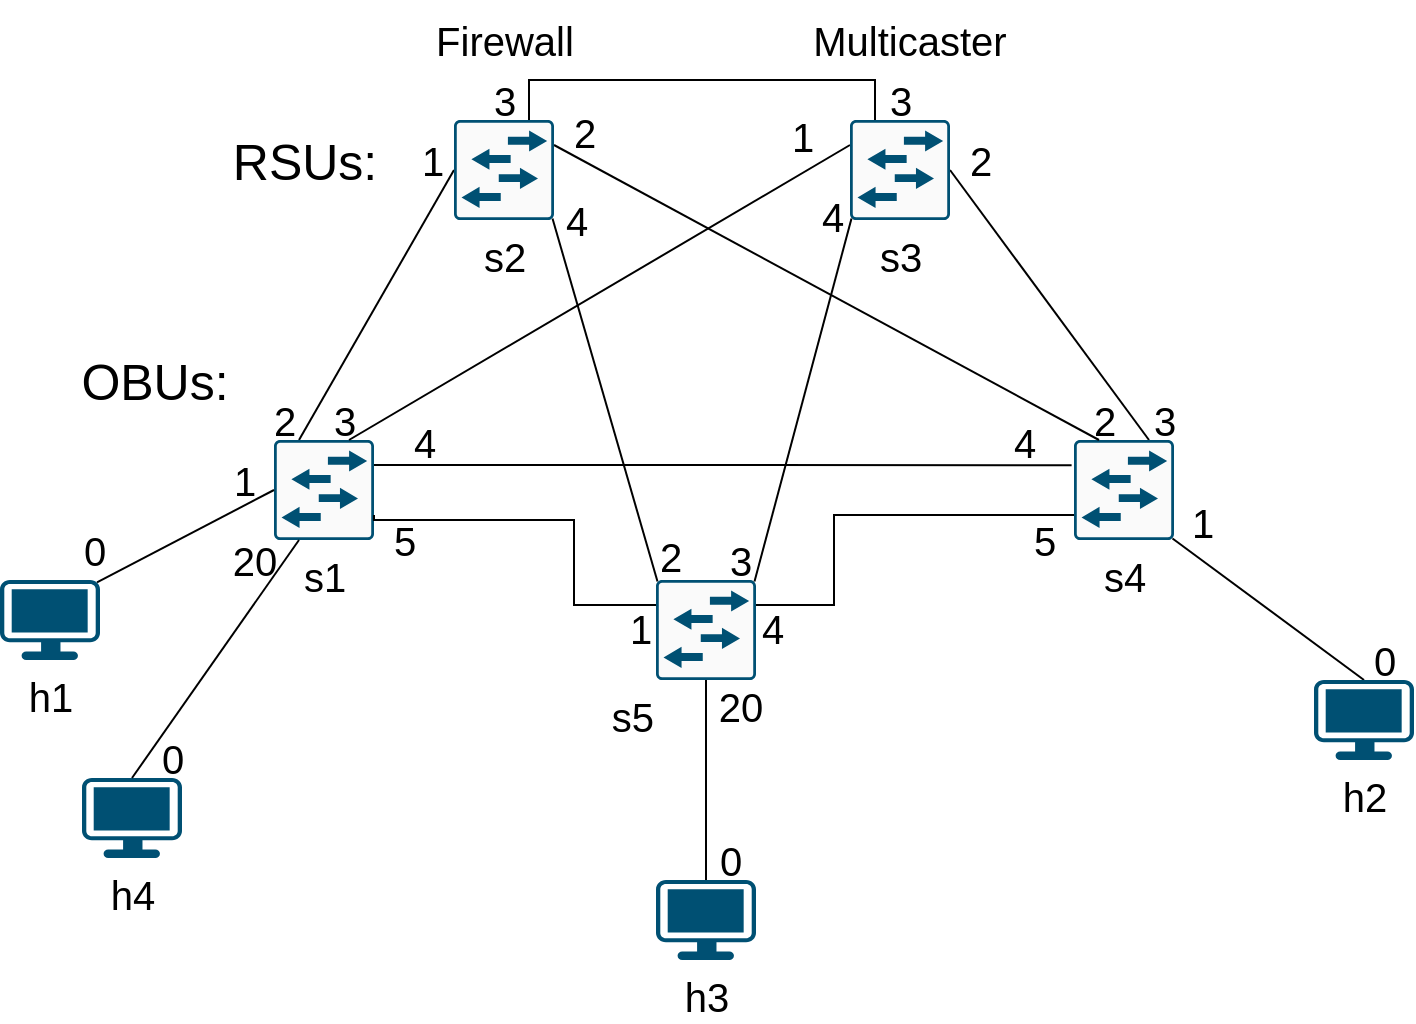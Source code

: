 <mxfile version="26.0.7">
  <diagram name="Página-1" id="FMIssGx31ZWzAPNsEll5">
    <mxGraphModel dx="802" dy="447" grid="1" gridSize="10" guides="1" tooltips="1" connect="1" arrows="1" fold="1" page="1" pageScale="1" pageWidth="827" pageHeight="1169" math="0" shadow="0">
      <root>
        <mxCell id="0" />
        <mxCell id="1" parent="0" />
        <mxCell id="IcSTJW2ZjOs-U5tJtDkX-16" style="hachureGap=4;orthogonalLoop=1;jettySize=auto;html=1;exitX=0.25;exitY=0;exitDx=0;exitDy=0;exitPerimeter=0;entryX=0;entryY=0.5;entryDx=0;entryDy=0;entryPerimeter=0;fontFamily=Helvetica;fontSize=16;rounded=1;shadow=0;strokeColor=default;startArrow=none;startFill=0;endArrow=none;endFill=0;" parent="1" source="IcSTJW2ZjOs-U5tJtDkX-1" target="IcSTJW2ZjOs-U5tJtDkX-4" edge="1">
          <mxGeometry relative="1" as="geometry" />
        </mxCell>
        <mxCell id="IcSTJW2ZjOs-U5tJtDkX-1" value="s1" style="sketch=0;points=[[0.015,0.015,0],[0.985,0.015,0],[0.985,0.985,0],[0.015,0.985,0],[0.25,0,0],[0.5,0,0],[0.75,0,0],[1,0.25,0],[1,0.5,0],[1,0.75,0],[0.75,1,0],[0.5,1,0],[0.25,1,0],[0,0.75,0],[0,0.5,0],[0,0.25,0]];verticalLabelPosition=bottom;html=1;verticalAlign=top;aspect=fixed;align=center;pointerEvents=1;shape=mxgraph.cisco19.rect;prIcon=l2_switch;fillColor=#FAFAFA;strokeColor=#005073;hachureGap=4;jiggle=2;curveFitting=1;fontFamily=Helvetica;fontSize=20;labelPosition=center;" parent="1" vertex="1">
          <mxGeometry x="150" y="240" width="50" height="50" as="geometry" />
        </mxCell>
        <mxCell id="IcSTJW2ZjOs-U5tJtDkX-17" style="hachureGap=4;orthogonalLoop=1;jettySize=auto;html=1;exitX=0.75;exitY=0;exitDx=0;exitDy=0;exitPerimeter=0;entryX=1;entryY=0.5;entryDx=0;entryDy=0;entryPerimeter=0;fontFamily=Helvetica;fontSize=16;rounded=1;shadow=0;strokeColor=default;startArrow=none;startFill=0;endArrow=none;endFill=0;" parent="1" source="IcSTJW2ZjOs-U5tJtDkX-2" target="IcSTJW2ZjOs-U5tJtDkX-3" edge="1">
          <mxGeometry relative="1" as="geometry" />
        </mxCell>
        <mxCell id="IcSTJW2ZjOs-U5tJtDkX-2" value="s4" style="sketch=0;points=[[0.015,0.015,0],[0.985,0.015,0],[0.985,0.985,0],[0.015,0.985,0],[0.25,0,0],[0.5,0,0],[0.75,0,0],[1,0.25,0],[1,0.5,0],[1,0.75,0],[0.75,1,0],[0.5,1,0],[0.25,1,0],[0,0.75,0],[0,0.5,0],[0,0.25,0]];verticalLabelPosition=bottom;html=1;verticalAlign=top;aspect=fixed;align=center;pointerEvents=1;shape=mxgraph.cisco19.rect;prIcon=l2_switch;fillColor=#FAFAFA;strokeColor=#005073;hachureGap=4;jiggle=2;curveFitting=1;fontFamily=Helvetica;fontSize=20;" parent="1" vertex="1">
          <mxGeometry x="550" y="240" width="50" height="50" as="geometry" />
        </mxCell>
        <mxCell id="IcSTJW2ZjOs-U5tJtDkX-18" style="hachureGap=4;orthogonalLoop=1;jettySize=auto;html=1;exitX=0;exitY=0.25;exitDx=0;exitDy=0;exitPerimeter=0;entryX=0.75;entryY=0;entryDx=0;entryDy=0;entryPerimeter=0;fontFamily=Helvetica;fontSize=16;rounded=1;shadow=0;strokeColor=default;startArrow=none;startFill=0;endArrow=none;endFill=0;" parent="1" source="IcSTJW2ZjOs-U5tJtDkX-3" target="IcSTJW2ZjOs-U5tJtDkX-1" edge="1">
          <mxGeometry relative="1" as="geometry" />
        </mxCell>
        <mxCell id="IcSTJW2ZjOs-U5tJtDkX-3" value="s3" style="sketch=0;points=[[0.015,0.015,0],[0.985,0.015,0],[0.985,0.985,0],[0.015,0.985,0],[0.25,0,0],[0.5,0,0],[0.75,0,0],[1,0.25,0],[1,0.5,0],[1,0.75,0],[0.75,1,0],[0.5,1,0],[0.25,1,0],[0,0.75,0],[0,0.5,0],[0,0.25,0]];verticalLabelPosition=bottom;html=1;verticalAlign=top;aspect=fixed;align=center;pointerEvents=1;shape=mxgraph.cisco19.rect;prIcon=l2_switch;fillColor=#FAFAFA;strokeColor=#005073;hachureGap=4;jiggle=2;curveFitting=1;fontFamily=Helvetica;fontSize=20;" parent="1" vertex="1">
          <mxGeometry x="438" y="80" width="50" height="50" as="geometry" />
        </mxCell>
        <mxCell id="IcSTJW2ZjOs-U5tJtDkX-19" style="hachureGap=4;orthogonalLoop=1;jettySize=auto;html=1;entryX=0.25;entryY=0;entryDx=0;entryDy=0;entryPerimeter=0;fontFamily=Helvetica;fontSize=16;rounded=1;shadow=0;strokeColor=default;startArrow=none;startFill=0;endArrow=none;endFill=0;exitX=1;exitY=0.25;exitDx=0;exitDy=0;exitPerimeter=0;" parent="1" source="IcSTJW2ZjOs-U5tJtDkX-4" target="IcSTJW2ZjOs-U5tJtDkX-2" edge="1">
          <mxGeometry relative="1" as="geometry">
            <mxPoint x="300" y="90" as="sourcePoint" />
          </mxGeometry>
        </mxCell>
        <mxCell id="PKB-Hc18oisr_aACpKpK-17" style="edgeStyle=none;hachureGap=4;orthogonalLoop=1;jettySize=auto;html=1;exitX=0.985;exitY=0.985;exitDx=0;exitDy=0;exitPerimeter=0;entryX=0.015;entryY=0.015;entryDx=0;entryDy=0;entryPerimeter=0;fontFamily=Architects Daughter;fontSource=https%3A%2F%2Ffonts.googleapis.com%2Fcss%3Ffamily%3DArchitects%2BDaughter;fontSize=16;endArrow=none;endFill=0;strokeColor=default;rounded=0;shadow=0;" parent="1" source="IcSTJW2ZjOs-U5tJtDkX-4" target="PKB-Hc18oisr_aACpKpK-1" edge="1">
          <mxGeometry relative="1" as="geometry" />
        </mxCell>
        <mxCell id="IcSTJW2ZjOs-U5tJtDkX-4" value="s2" style="sketch=0;points=[[0.015,0.015,0],[0.985,0.015,0],[0.985,0.985,0],[0.015,0.985,0],[0.25,0,0],[0.5,0,0],[0.75,0,0],[1,0.25,0],[1,0.5,0],[1,0.75,0],[0.75,1,0],[0.5,1,0],[0.25,1,0],[0,0.75,0],[0,0.5,0],[0,0.25,0]];verticalLabelPosition=bottom;html=1;verticalAlign=top;aspect=fixed;align=center;pointerEvents=1;shape=mxgraph.cisco19.rect;prIcon=l2_switch;fillColor=#FAFAFA;strokeColor=#005073;hachureGap=4;jiggle=2;curveFitting=1;fontFamily=Helvetica;fontSize=20;" parent="1" vertex="1">
          <mxGeometry x="240" y="80" width="50" height="50" as="geometry" />
        </mxCell>
        <mxCell id="IcSTJW2ZjOs-U5tJtDkX-15" style="hachureGap=4;orthogonalLoop=1;jettySize=auto;html=1;exitX=0.97;exitY=0.03;exitDx=0;exitDy=0;exitPerimeter=0;entryX=0;entryY=0.5;entryDx=0;entryDy=0;entryPerimeter=0;fontFamily=Helvetica;fontSize=16;rounded=1;shadow=0;strokeColor=default;startArrow=none;startFill=0;endArrow=none;endFill=0;" parent="1" source="IcSTJW2ZjOs-U5tJtDkX-5" target="IcSTJW2ZjOs-U5tJtDkX-1" edge="1">
          <mxGeometry relative="1" as="geometry" />
        </mxCell>
        <mxCell id="IcSTJW2ZjOs-U5tJtDkX-5" value="h1" style="points=[[0.03,0.03,0],[0.5,0,0],[0.97,0.03,0],[1,0.4,0],[0.97,0.745,0],[0.5,1,0],[0.03,0.745,0],[0,0.4,0]];verticalLabelPosition=bottom;sketch=0;html=1;verticalAlign=top;aspect=fixed;align=center;pointerEvents=1;shape=mxgraph.cisco19.workstation;fillColor=#005073;strokeColor=none;hachureGap=4;jiggle=2;curveFitting=1;fontFamily=Helvetica;fontSize=20;" parent="1" vertex="1">
          <mxGeometry x="13" y="310" width="50" height="40" as="geometry" />
        </mxCell>
        <mxCell id="IcSTJW2ZjOs-U5tJtDkX-21" style="hachureGap=4;orthogonalLoop=1;jettySize=auto;html=1;exitX=0.5;exitY=0;exitDx=0;exitDy=0;exitPerimeter=0;entryX=0.985;entryY=0.985;entryDx=0;entryDy=0;entryPerimeter=0;fontFamily=Helvetica;fontSize=16;rounded=1;shadow=0;strokeColor=default;startArrow=none;startFill=0;endArrow=none;endFill=0;" parent="1" source="IcSTJW2ZjOs-U5tJtDkX-20" target="IcSTJW2ZjOs-U5tJtDkX-2" edge="1">
          <mxGeometry relative="1" as="geometry" />
        </mxCell>
        <mxCell id="IcSTJW2ZjOs-U5tJtDkX-20" value="h2" style="points=[[0.03,0.03,0],[0.5,0,0],[0.97,0.03,0],[1,0.4,0],[0.97,0.745,0],[0.5,1,0],[0.03,0.745,0],[0,0.4,0]];verticalLabelPosition=bottom;sketch=0;html=1;verticalAlign=top;aspect=fixed;align=center;pointerEvents=1;shape=mxgraph.cisco19.workstation;fillColor=#005073;strokeColor=none;hachureGap=4;jiggle=2;curveFitting=1;fontFamily=Helvetica;fontSize=20;" parent="1" vertex="1">
          <mxGeometry x="670" y="360" width="50" height="40" as="geometry" />
        </mxCell>
        <mxCell id="IcSTJW2ZjOs-U5tJtDkX-23" value="0" style="text;html=1;align=center;verticalAlign=middle;resizable=0;points=[];autosize=1;strokeColor=none;fillColor=none;fontSize=20;fontFamily=Helvetica;" parent="1" vertex="1">
          <mxGeometry x="45" y="275" width="30" height="40" as="geometry" />
        </mxCell>
        <mxCell id="IcSTJW2ZjOs-U5tJtDkX-24" value="0" style="text;html=1;align=center;verticalAlign=middle;resizable=0;points=[];autosize=1;strokeColor=none;fillColor=none;fontSize=20;fontFamily=Helvetica;" parent="1" vertex="1">
          <mxGeometry x="690" y="330" width="30" height="40" as="geometry" />
        </mxCell>
        <mxCell id="IcSTJW2ZjOs-U5tJtDkX-25" value="1" style="text;html=1;align=center;verticalAlign=middle;resizable=0;points=[];autosize=1;strokeColor=none;fillColor=none;fontSize=20;fontFamily=Helvetica;" parent="1" vertex="1">
          <mxGeometry x="120" y="240" width="30" height="40" as="geometry" />
        </mxCell>
        <mxCell id="IcSTJW2ZjOs-U5tJtDkX-26" value="1" style="text;html=1;align=center;verticalAlign=middle;resizable=0;points=[];autosize=1;strokeColor=none;fillColor=none;fontSize=20;fontFamily=Helvetica;" parent="1" vertex="1">
          <mxGeometry x="599" y="261" width="30" height="40" as="geometry" />
        </mxCell>
        <mxCell id="IcSTJW2ZjOs-U5tJtDkX-27" value="1" style="text;html=1;align=center;verticalAlign=middle;resizable=0;points=[];autosize=1;strokeColor=none;fillColor=none;fontSize=20;fontFamily=Helvetica;" parent="1" vertex="1">
          <mxGeometry x="214" y="80" width="30" height="40" as="geometry" />
        </mxCell>
        <mxCell id="IcSTJW2ZjOs-U5tJtDkX-28" value="1" style="text;html=1;align=center;verticalAlign=middle;resizable=0;points=[];autosize=1;strokeColor=none;fillColor=none;fontSize=20;fontFamily=Helvetica;" parent="1" vertex="1">
          <mxGeometry x="399" y="68" width="30" height="40" as="geometry" />
        </mxCell>
        <mxCell id="IcSTJW2ZjOs-U5tJtDkX-29" value="2" style="text;html=1;align=center;verticalAlign=middle;resizable=0;points=[];autosize=1;strokeColor=none;fillColor=none;fontSize=20;fontFamily=Helvetica;" parent="1" vertex="1">
          <mxGeometry x="140" y="210" width="30" height="40" as="geometry" />
        </mxCell>
        <mxCell id="IcSTJW2ZjOs-U5tJtDkX-30" value="3" style="text;html=1;align=center;verticalAlign=middle;resizable=0;points=[];autosize=1;strokeColor=none;fillColor=none;fontSize=20;fontFamily=Helvetica;" parent="1" vertex="1">
          <mxGeometry x="170" y="210" width="30" height="40" as="geometry" />
        </mxCell>
        <mxCell id="IcSTJW2ZjOs-U5tJtDkX-31" value="2" style="text;html=1;align=center;verticalAlign=middle;resizable=0;points=[];autosize=1;strokeColor=none;fillColor=none;fontSize=20;fontFamily=Helvetica;" parent="1" vertex="1">
          <mxGeometry x="290" y="66" width="30" height="40" as="geometry" />
        </mxCell>
        <mxCell id="IcSTJW2ZjOs-U5tJtDkX-32" value="2" style="text;html=1;align=center;verticalAlign=middle;resizable=0;points=[];autosize=1;strokeColor=none;fillColor=none;fontSize=20;fontFamily=Helvetica;" parent="1" vertex="1">
          <mxGeometry x="550" y="210" width="30" height="40" as="geometry" />
        </mxCell>
        <mxCell id="IcSTJW2ZjOs-U5tJtDkX-33" value="2" style="text;html=1;align=center;verticalAlign=middle;resizable=0;points=[];autosize=1;strokeColor=none;fillColor=none;fontSize=20;fontFamily=Helvetica;" parent="1" vertex="1">
          <mxGeometry x="488" y="80" width="30" height="40" as="geometry" />
        </mxCell>
        <mxCell id="IcSTJW2ZjOs-U5tJtDkX-34" value="3" style="text;html=1;align=center;verticalAlign=middle;resizable=0;points=[];autosize=1;strokeColor=none;fillColor=none;fontSize=20;fontFamily=Helvetica;" parent="1" vertex="1">
          <mxGeometry x="580" y="210" width="30" height="40" as="geometry" />
        </mxCell>
        <mxCell id="zuttl3p_bnv3IiQKuOGB-2" style="edgeStyle=orthogonalEdgeStyle;rounded=0;orthogonalLoop=1;jettySize=auto;html=1;exitX=1;exitY=0.25;exitDx=0;exitDy=0;exitPerimeter=0;entryX=-0.04;entryY=1.065;entryDx=0;entryDy=0;entryPerimeter=0;endArrow=none;endFill=0;" parent="1" source="IcSTJW2ZjOs-U5tJtDkX-1" target="IcSTJW2ZjOs-U5tJtDkX-32" edge="1">
          <mxGeometry relative="1" as="geometry" />
        </mxCell>
        <mxCell id="zuttl3p_bnv3IiQKuOGB-4" value="4" style="text;html=1;align=center;verticalAlign=middle;resizable=0;points=[];autosize=1;strokeColor=none;fillColor=none;fontSize=20;fontFamily=Helvetica;" parent="1" vertex="1">
          <mxGeometry x="210" y="221" width="30" height="40" as="geometry" />
        </mxCell>
        <mxCell id="zuttl3p_bnv3IiQKuOGB-5" value="4" style="text;html=1;align=center;verticalAlign=middle;resizable=0;points=[];autosize=1;strokeColor=none;fillColor=none;fontSize=20;fontFamily=Helvetica;" parent="1" vertex="1">
          <mxGeometry x="510" y="221" width="30" height="40" as="geometry" />
        </mxCell>
        <mxCell id="zuttl3p_bnv3IiQKuOGB-6" style="edgeStyle=orthogonalEdgeStyle;rounded=0;orthogonalLoop=1;jettySize=auto;html=1;exitX=0.75;exitY=0;exitDx=0;exitDy=0;exitPerimeter=0;entryX=0.25;entryY=0;entryDx=0;entryDy=0;entryPerimeter=0;endArrow=none;endFill=0;" parent="1" source="IcSTJW2ZjOs-U5tJtDkX-4" target="IcSTJW2ZjOs-U5tJtDkX-3" edge="1">
          <mxGeometry relative="1" as="geometry" />
        </mxCell>
        <mxCell id="zuttl3p_bnv3IiQKuOGB-7" value="3" style="text;html=1;align=center;verticalAlign=middle;resizable=0;points=[];autosize=1;strokeColor=none;fillColor=none;fontSize=20;fontFamily=Helvetica;" parent="1" vertex="1">
          <mxGeometry x="448" y="50" width="30" height="40" as="geometry" />
        </mxCell>
        <mxCell id="zuttl3p_bnv3IiQKuOGB-8" value="3" style="text;html=1;align=center;verticalAlign=middle;resizable=0;points=[];autosize=1;strokeColor=none;fillColor=none;fontSize=20;fontFamily=Helvetica;" parent="1" vertex="1">
          <mxGeometry x="250" y="50" width="30" height="40" as="geometry" />
        </mxCell>
        <mxCell id="PKB-Hc18oisr_aACpKpK-28" style="edgeStyle=none;rounded=0;hachureGap=4;orthogonalLoop=1;jettySize=auto;html=1;exitX=0.5;exitY=1;exitDx=0;exitDy=0;exitPerimeter=0;entryX=0.5;entryY=0;entryDx=0;entryDy=0;entryPerimeter=0;shadow=0;strokeColor=default;fontFamily=Architects Daughter;fontSource=https%3A%2F%2Ffonts.googleapis.com%2Fcss%3Ffamily%3DArchitects%2BDaughter;fontSize=16;endArrow=none;endFill=0;" parent="1" source="PKB-Hc18oisr_aACpKpK-1" target="PKB-Hc18oisr_aACpKpK-25" edge="1">
          <mxGeometry relative="1" as="geometry" />
        </mxCell>
        <mxCell id="PKB-Hc18oisr_aACpKpK-1" value="s5" style="sketch=0;points=[[0.015,0.015,0],[0.985,0.015,0],[0.985,0.985,0],[0.015,0.985,0],[0.25,0,0],[0.5,0,0],[0.75,0,0],[1,0.25,0],[1,0.5,0],[1,0.75,0],[0.75,1,0],[0.5,1,0],[0.25,1,0],[0,0.75,0],[0,0.5,0],[0,0.25,0]];verticalLabelPosition=bottom;html=1;verticalAlign=top;aspect=fixed;align=right;pointerEvents=1;shape=mxgraph.cisco19.rect;prIcon=l2_switch;fillColor=#FAFAFA;strokeColor=#005073;hachureGap=4;jiggle=2;curveFitting=1;fontFamily=Helvetica;fontSize=20;labelBackgroundColor=none;labelPosition=left;" parent="1" vertex="1">
          <mxGeometry x="341" y="310" width="50" height="50" as="geometry" />
        </mxCell>
        <mxCell id="PKB-Hc18oisr_aACpKpK-4" value="5" style="text;html=1;align=center;verticalAlign=middle;resizable=0;points=[];autosize=1;strokeColor=none;fillColor=none;fontSize=20;fontFamily=Helvetica;" parent="1" vertex="1">
          <mxGeometry x="200" y="270" width="30" height="40" as="geometry" />
        </mxCell>
        <mxCell id="PKB-Hc18oisr_aACpKpK-5" value="5" style="text;html=1;align=center;verticalAlign=middle;resizable=0;points=[];autosize=1;strokeColor=none;fillColor=none;fontSize=20;fontFamily=Helvetica;" parent="1" vertex="1">
          <mxGeometry x="520" y="270" width="30" height="40" as="geometry" />
        </mxCell>
        <mxCell id="PKB-Hc18oisr_aACpKpK-8" style="edgeStyle=orthogonalEdgeStyle;rounded=0;orthogonalLoop=1;jettySize=auto;html=1;entryX=0;entryY=0.25;entryDx=0;entryDy=0;entryPerimeter=0;endArrow=none;endFill=0;exitX=1;exitY=0.75;exitDx=0;exitDy=0;exitPerimeter=0;" parent="1" source="IcSTJW2ZjOs-U5tJtDkX-1" target="PKB-Hc18oisr_aACpKpK-1" edge="1">
          <mxGeometry relative="1" as="geometry">
            <mxPoint x="250" y="280" as="sourcePoint" />
            <mxPoint x="587.8" y="460" as="targetPoint" />
            <Array as="points">
              <mxPoint x="200" y="280" />
              <mxPoint x="300" y="280" />
              <mxPoint x="300" y="323" />
            </Array>
          </mxGeometry>
        </mxCell>
        <mxCell id="PKB-Hc18oisr_aACpKpK-9" style="edgeStyle=orthogonalEdgeStyle;rounded=0;orthogonalLoop=1;jettySize=auto;html=1;entryX=0;entryY=0.75;entryDx=0;entryDy=0;entryPerimeter=0;endArrow=none;endFill=0;exitX=1;exitY=0.25;exitDx=0;exitDy=0;exitPerimeter=0;" parent="1" source="PKB-Hc18oisr_aACpKpK-1" target="IcSTJW2ZjOs-U5tJtDkX-2" edge="1">
          <mxGeometry relative="1" as="geometry">
            <mxPoint x="433" y="400" as="sourcePoint" />
            <mxPoint x="573" y="457.5" as="targetPoint" />
            <Array as="points">
              <mxPoint x="430" y="323" />
              <mxPoint x="430" y="278" />
            </Array>
          </mxGeometry>
        </mxCell>
        <mxCell id="PKB-Hc18oisr_aACpKpK-10" value="1" style="text;html=1;align=center;verticalAlign=middle;resizable=0;points=[];autosize=1;strokeColor=none;fillColor=none;fontSize=20;fontFamily=Helvetica;" parent="1" vertex="1">
          <mxGeometry x="318" y="314" width="30" height="40" as="geometry" />
        </mxCell>
        <mxCell id="PKB-Hc18oisr_aACpKpK-11" value="4" style="text;html=1;align=center;verticalAlign=middle;resizable=0;points=[];autosize=1;strokeColor=none;fillColor=none;fontSize=20;fontFamily=Helvetica;" parent="1" vertex="1">
          <mxGeometry x="384" y="314" width="30" height="40" as="geometry" />
        </mxCell>
        <mxCell id="PKB-Hc18oisr_aACpKpK-18" style="edgeStyle=none;hachureGap=4;orthogonalLoop=1;jettySize=auto;html=1;exitX=0.015;exitY=0.985;exitDx=0;exitDy=0;exitPerimeter=0;entryX=0.985;entryY=0.015;entryDx=0;entryDy=0;entryPerimeter=0;fontFamily=Architects Daughter;fontSource=https%3A%2F%2Ffonts.googleapis.com%2Fcss%3Ffamily%3DArchitects%2BDaughter;fontSize=16;endArrow=none;endFill=0;strokeColor=default;rounded=0;shadow=0;" parent="1" source="IcSTJW2ZjOs-U5tJtDkX-3" target="PKB-Hc18oisr_aACpKpK-1" edge="1">
          <mxGeometry relative="1" as="geometry">
            <mxPoint x="299.25" y="139.25" as="sourcePoint" />
            <mxPoint x="351.75" y="320.75" as="targetPoint" />
          </mxGeometry>
        </mxCell>
        <mxCell id="PKB-Hc18oisr_aACpKpK-19" value="2" style="text;html=1;align=center;verticalAlign=middle;resizable=0;points=[];autosize=1;strokeColor=none;fillColor=none;fontSize=20;fontFamily=Helvetica;" parent="1" vertex="1">
          <mxGeometry x="333" y="278" width="30" height="40" as="geometry" />
        </mxCell>
        <mxCell id="PKB-Hc18oisr_aACpKpK-20" value="3" style="text;html=1;align=center;verticalAlign=middle;resizable=0;points=[];autosize=1;strokeColor=none;fillColor=none;fontSize=20;fontFamily=Helvetica;" parent="1" vertex="1">
          <mxGeometry x="368" y="280" width="30" height="40" as="geometry" />
        </mxCell>
        <mxCell id="PKB-Hc18oisr_aACpKpK-23" value="4" style="text;html=1;align=center;verticalAlign=middle;resizable=0;points=[];autosize=1;strokeColor=none;fillColor=none;fontSize=20;fontFamily=Helvetica;" parent="1" vertex="1">
          <mxGeometry x="414" y="108" width="30" height="40" as="geometry" />
        </mxCell>
        <mxCell id="PKB-Hc18oisr_aACpKpK-24" value="4" style="text;html=1;align=center;verticalAlign=middle;resizable=0;points=[];autosize=1;strokeColor=none;fillColor=none;fontSize=20;fontFamily=Helvetica;" parent="1" vertex="1">
          <mxGeometry x="286" y="110" width="30" height="40" as="geometry" />
        </mxCell>
        <mxCell id="PKB-Hc18oisr_aACpKpK-25" value="h3" style="points=[[0.03,0.03,0],[0.5,0,0],[0.97,0.03,0],[1,0.4,0],[0.97,0.745,0],[0.5,1,0],[0.03,0.745,0],[0,0.4,0]];verticalLabelPosition=bottom;sketch=0;html=1;verticalAlign=top;aspect=fixed;align=center;pointerEvents=1;shape=mxgraph.cisco19.workstation;fillColor=#005073;strokeColor=none;hachureGap=4;jiggle=2;curveFitting=1;fontFamily=Helvetica;fontSize=20;" parent="1" vertex="1">
          <mxGeometry x="341" y="460" width="50" height="40" as="geometry" />
        </mxCell>
        <mxCell id="PKB-Hc18oisr_aACpKpK-26" value="h4" style="points=[[0.03,0.03,0],[0.5,0,0],[0.97,0.03,0],[1,0.4,0],[0.97,0.745,0],[0.5,1,0],[0.03,0.745,0],[0,0.4,0]];verticalLabelPosition=bottom;sketch=0;html=1;verticalAlign=top;aspect=fixed;align=center;pointerEvents=1;shape=mxgraph.cisco19.workstation;fillColor=#005073;strokeColor=none;hachureGap=4;jiggle=2;curveFitting=1;fontFamily=Helvetica;fontSize=20;" parent="1" vertex="1">
          <mxGeometry x="54" y="409" width="50" height="40" as="geometry" />
        </mxCell>
        <mxCell id="PKB-Hc18oisr_aACpKpK-31" value="0" style="text;html=1;align=center;verticalAlign=middle;resizable=0;points=[];autosize=1;strokeColor=none;fillColor=none;fontSize=20;fontFamily=Helvetica;" parent="1" vertex="1">
          <mxGeometry x="363" y="430" width="30" height="40" as="geometry" />
        </mxCell>
        <mxCell id="PKB-Hc18oisr_aACpKpK-32" value="0" style="text;html=1;align=center;verticalAlign=middle;resizable=0;points=[];autosize=1;strokeColor=none;fillColor=none;fontSize=20;fontFamily=Helvetica;" parent="1" vertex="1">
          <mxGeometry x="84" y="379" width="30" height="40" as="geometry" />
        </mxCell>
        <mxCell id="PKB-Hc18oisr_aACpKpK-33" value="20" style="text;html=1;align=center;verticalAlign=middle;resizable=0;points=[];autosize=1;strokeColor=none;fillColor=none;fontSize=20;fontFamily=Helvetica;" parent="1" vertex="1">
          <mxGeometry x="358" y="353" width="50" height="40" as="geometry" />
        </mxCell>
        <mxCell id="PKB-Hc18oisr_aACpKpK-34" style="hachureGap=4;orthogonalLoop=1;jettySize=auto;html=1;exitX=0.5;exitY=0;exitDx=0;exitDy=0;exitPerimeter=0;entryX=0.25;entryY=1;entryDx=0;entryDy=0;entryPerimeter=0;fontFamily=Helvetica;fontSize=16;rounded=1;shadow=0;strokeColor=default;startArrow=none;startFill=0;endArrow=none;endFill=0;" parent="1" source="PKB-Hc18oisr_aACpKpK-26" target="IcSTJW2ZjOs-U5tJtDkX-1" edge="1">
          <mxGeometry relative="1" as="geometry">
            <mxPoint x="65" y="370" as="sourcePoint" />
            <mxPoint x="160.75" y="299.25" as="targetPoint" />
          </mxGeometry>
        </mxCell>
        <mxCell id="PKB-Hc18oisr_aACpKpK-37" value="20" style="text;html=1;align=center;verticalAlign=middle;resizable=0;points=[];autosize=1;strokeColor=none;fillColor=none;fontSize=20;fontFamily=Helvetica;" parent="1" vertex="1">
          <mxGeometry x="115" y="280" width="50" height="40" as="geometry" />
        </mxCell>
        <mxCell id="NeKjC5kjequ8XFu6P4HA-3" value="Firewall" style="text;html=1;align=center;verticalAlign=middle;resizable=0;points=[];autosize=1;strokeColor=none;fillColor=none;fontSize=20;fontFamily=Helvetica;" parent="1" vertex="1">
          <mxGeometry x="220" y="20" width="90" height="40" as="geometry" />
        </mxCell>
        <mxCell id="NeKjC5kjequ8XFu6P4HA-4" value="&lt;font style=&quot;font-size: 20px;&quot;&gt;Multicaster&lt;/font&gt;" style="text;html=1;align=center;verticalAlign=middle;whiteSpace=wrap;rounded=0;" parent="1" vertex="1">
          <mxGeometry x="418" y="25" width="100" height="30" as="geometry" />
        </mxCell>
        <mxCell id="n4oeDSovV_CZeXWOiitI-1" value="&lt;font style=&quot;font-size: 25px;&quot;&gt;RSUs:&lt;/font&gt;" style="text;html=1;align=center;verticalAlign=middle;resizable=0;points=[];autosize=1;strokeColor=none;fillColor=none;" parent="1" vertex="1">
          <mxGeometry x="115" y="80" width="100" height="40" as="geometry" />
        </mxCell>
        <mxCell id="-fiF3GVv23tCAhlJa824-1" value="&lt;font style=&quot;font-size: 25px;&quot;&gt;OBUs:&lt;/font&gt;" style="text;html=1;align=center;verticalAlign=middle;resizable=0;points=[];autosize=1;strokeColor=none;fillColor=none;" parent="1" vertex="1">
          <mxGeometry x="40" y="190" width="100" height="40" as="geometry" />
        </mxCell>
      </root>
    </mxGraphModel>
  </diagram>
</mxfile>
